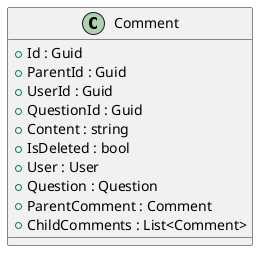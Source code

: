 @startuml
class Comment {
    + Id : Guid
    + ParentId : Guid
    + UserId : Guid
    + QuestionId : Guid
    + Content : string
    + IsDeleted : bool
    + User : User
    + Question : Question
    + ParentComment : Comment
    + ChildComments : List<Comment>
}
@enduml 